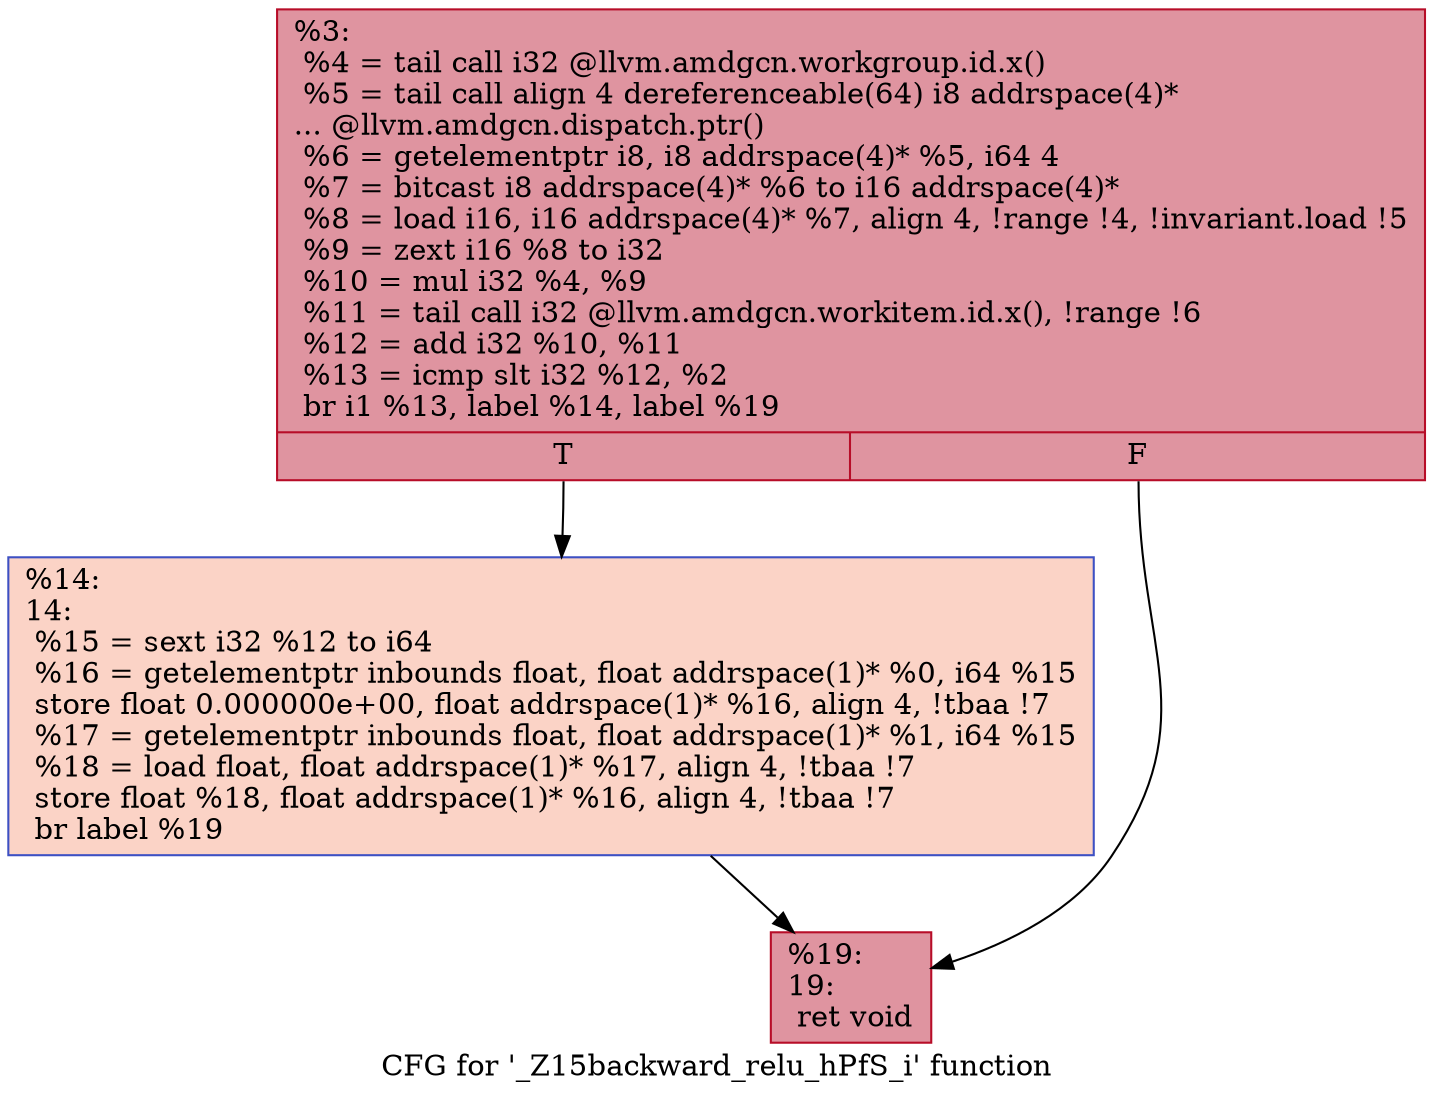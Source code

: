 digraph "CFG for '_Z15backward_relu_hPfS_i' function" {
	label="CFG for '_Z15backward_relu_hPfS_i' function";

	Node0x521c020 [shape=record,color="#b70d28ff", style=filled, fillcolor="#b70d2870",label="{%3:\l  %4 = tail call i32 @llvm.amdgcn.workgroup.id.x()\l  %5 = tail call align 4 dereferenceable(64) i8 addrspace(4)*\l... @llvm.amdgcn.dispatch.ptr()\l  %6 = getelementptr i8, i8 addrspace(4)* %5, i64 4\l  %7 = bitcast i8 addrspace(4)* %6 to i16 addrspace(4)*\l  %8 = load i16, i16 addrspace(4)* %7, align 4, !range !4, !invariant.load !5\l  %9 = zext i16 %8 to i32\l  %10 = mul i32 %4, %9\l  %11 = tail call i32 @llvm.amdgcn.workitem.id.x(), !range !6\l  %12 = add i32 %10, %11\l  %13 = icmp slt i32 %12, %2\l  br i1 %13, label %14, label %19\l|{<s0>T|<s1>F}}"];
	Node0x521c020:s0 -> Node0x521df20;
	Node0x521c020:s1 -> Node0x521dfb0;
	Node0x521df20 [shape=record,color="#3d50c3ff", style=filled, fillcolor="#f59c7d70",label="{%14:\l14:                                               \l  %15 = sext i32 %12 to i64\l  %16 = getelementptr inbounds float, float addrspace(1)* %0, i64 %15\l  store float 0.000000e+00, float addrspace(1)* %16, align 4, !tbaa !7\l  %17 = getelementptr inbounds float, float addrspace(1)* %1, i64 %15\l  %18 = load float, float addrspace(1)* %17, align 4, !tbaa !7\l  store float %18, float addrspace(1)* %16, align 4, !tbaa !7\l  br label %19\l}"];
	Node0x521df20 -> Node0x521dfb0;
	Node0x521dfb0 [shape=record,color="#b70d28ff", style=filled, fillcolor="#b70d2870",label="{%19:\l19:                                               \l  ret void\l}"];
}
